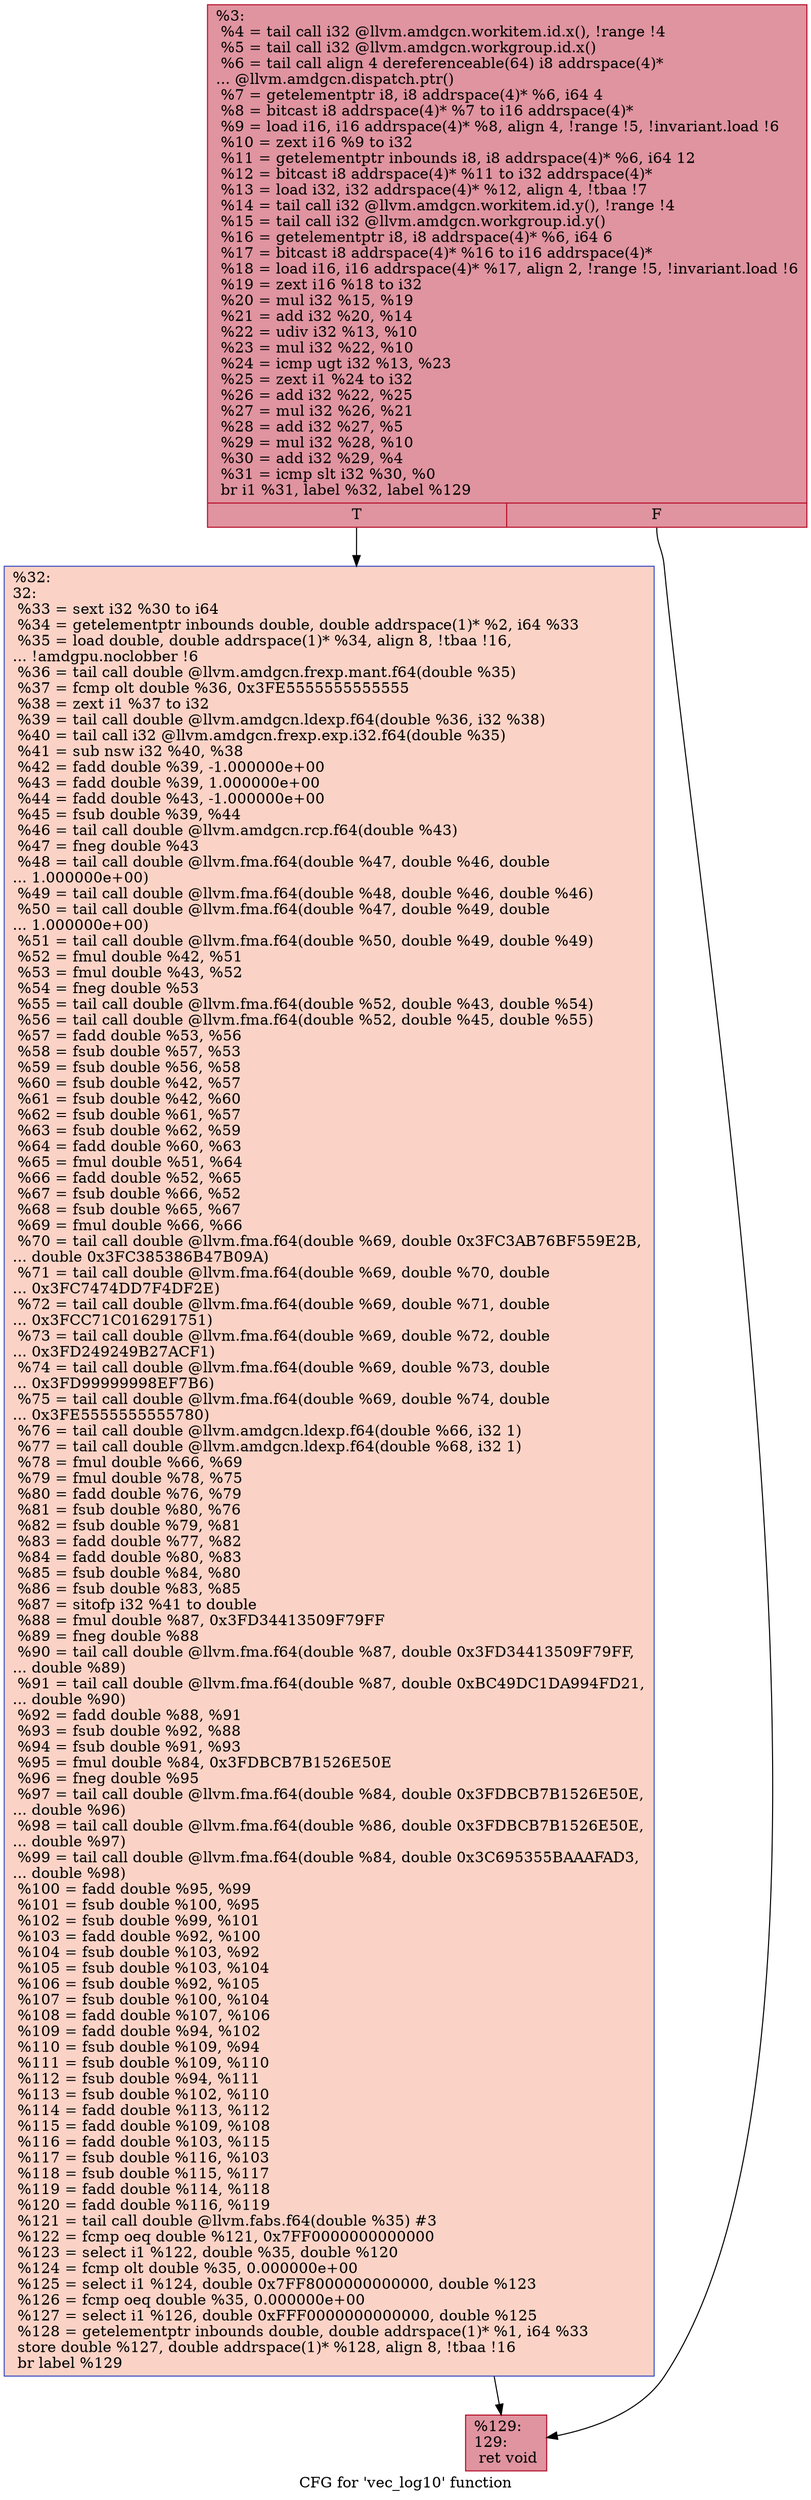 digraph "CFG for 'vec_log10' function" {
	label="CFG for 'vec_log10' function";

	Node0x4e379c0 [shape=record,color="#b70d28ff", style=filled, fillcolor="#b70d2870",label="{%3:\l  %4 = tail call i32 @llvm.amdgcn.workitem.id.x(), !range !4\l  %5 = tail call i32 @llvm.amdgcn.workgroup.id.x()\l  %6 = tail call align 4 dereferenceable(64) i8 addrspace(4)*\l... @llvm.amdgcn.dispatch.ptr()\l  %7 = getelementptr i8, i8 addrspace(4)* %6, i64 4\l  %8 = bitcast i8 addrspace(4)* %7 to i16 addrspace(4)*\l  %9 = load i16, i16 addrspace(4)* %8, align 4, !range !5, !invariant.load !6\l  %10 = zext i16 %9 to i32\l  %11 = getelementptr inbounds i8, i8 addrspace(4)* %6, i64 12\l  %12 = bitcast i8 addrspace(4)* %11 to i32 addrspace(4)*\l  %13 = load i32, i32 addrspace(4)* %12, align 4, !tbaa !7\l  %14 = tail call i32 @llvm.amdgcn.workitem.id.y(), !range !4\l  %15 = tail call i32 @llvm.amdgcn.workgroup.id.y()\l  %16 = getelementptr i8, i8 addrspace(4)* %6, i64 6\l  %17 = bitcast i8 addrspace(4)* %16 to i16 addrspace(4)*\l  %18 = load i16, i16 addrspace(4)* %17, align 2, !range !5, !invariant.load !6\l  %19 = zext i16 %18 to i32\l  %20 = mul i32 %15, %19\l  %21 = add i32 %20, %14\l  %22 = udiv i32 %13, %10\l  %23 = mul i32 %22, %10\l  %24 = icmp ugt i32 %13, %23\l  %25 = zext i1 %24 to i32\l  %26 = add i32 %22, %25\l  %27 = mul i32 %26, %21\l  %28 = add i32 %27, %5\l  %29 = mul i32 %28, %10\l  %30 = add i32 %29, %4\l  %31 = icmp slt i32 %30, %0\l  br i1 %31, label %32, label %129\l|{<s0>T|<s1>F}}"];
	Node0x4e379c0:s0 -> Node0x4e3ba00;
	Node0x4e379c0:s1 -> Node0x4e3ba90;
	Node0x4e3ba00 [shape=record,color="#3d50c3ff", style=filled, fillcolor="#f59c7d70",label="{%32:\l32:                                               \l  %33 = sext i32 %30 to i64\l  %34 = getelementptr inbounds double, double addrspace(1)* %2, i64 %33\l  %35 = load double, double addrspace(1)* %34, align 8, !tbaa !16,\l... !amdgpu.noclobber !6\l  %36 = tail call double @llvm.amdgcn.frexp.mant.f64(double %35)\l  %37 = fcmp olt double %36, 0x3FE5555555555555\l  %38 = zext i1 %37 to i32\l  %39 = tail call double @llvm.amdgcn.ldexp.f64(double %36, i32 %38)\l  %40 = tail call i32 @llvm.amdgcn.frexp.exp.i32.f64(double %35)\l  %41 = sub nsw i32 %40, %38\l  %42 = fadd double %39, -1.000000e+00\l  %43 = fadd double %39, 1.000000e+00\l  %44 = fadd double %43, -1.000000e+00\l  %45 = fsub double %39, %44\l  %46 = tail call double @llvm.amdgcn.rcp.f64(double %43)\l  %47 = fneg double %43\l  %48 = tail call double @llvm.fma.f64(double %47, double %46, double\l... 1.000000e+00)\l  %49 = tail call double @llvm.fma.f64(double %48, double %46, double %46)\l  %50 = tail call double @llvm.fma.f64(double %47, double %49, double\l... 1.000000e+00)\l  %51 = tail call double @llvm.fma.f64(double %50, double %49, double %49)\l  %52 = fmul double %42, %51\l  %53 = fmul double %43, %52\l  %54 = fneg double %53\l  %55 = tail call double @llvm.fma.f64(double %52, double %43, double %54)\l  %56 = tail call double @llvm.fma.f64(double %52, double %45, double %55)\l  %57 = fadd double %53, %56\l  %58 = fsub double %57, %53\l  %59 = fsub double %56, %58\l  %60 = fsub double %42, %57\l  %61 = fsub double %42, %60\l  %62 = fsub double %61, %57\l  %63 = fsub double %62, %59\l  %64 = fadd double %60, %63\l  %65 = fmul double %51, %64\l  %66 = fadd double %52, %65\l  %67 = fsub double %66, %52\l  %68 = fsub double %65, %67\l  %69 = fmul double %66, %66\l  %70 = tail call double @llvm.fma.f64(double %69, double 0x3FC3AB76BF559E2B,\l... double 0x3FC385386B47B09A)\l  %71 = tail call double @llvm.fma.f64(double %69, double %70, double\l... 0x3FC7474DD7F4DF2E)\l  %72 = tail call double @llvm.fma.f64(double %69, double %71, double\l... 0x3FCC71C016291751)\l  %73 = tail call double @llvm.fma.f64(double %69, double %72, double\l... 0x3FD249249B27ACF1)\l  %74 = tail call double @llvm.fma.f64(double %69, double %73, double\l... 0x3FD99999998EF7B6)\l  %75 = tail call double @llvm.fma.f64(double %69, double %74, double\l... 0x3FE5555555555780)\l  %76 = tail call double @llvm.amdgcn.ldexp.f64(double %66, i32 1)\l  %77 = tail call double @llvm.amdgcn.ldexp.f64(double %68, i32 1)\l  %78 = fmul double %66, %69\l  %79 = fmul double %78, %75\l  %80 = fadd double %76, %79\l  %81 = fsub double %80, %76\l  %82 = fsub double %79, %81\l  %83 = fadd double %77, %82\l  %84 = fadd double %80, %83\l  %85 = fsub double %84, %80\l  %86 = fsub double %83, %85\l  %87 = sitofp i32 %41 to double\l  %88 = fmul double %87, 0x3FD34413509F79FF\l  %89 = fneg double %88\l  %90 = tail call double @llvm.fma.f64(double %87, double 0x3FD34413509F79FF,\l... double %89)\l  %91 = tail call double @llvm.fma.f64(double %87, double 0xBC49DC1DA994FD21,\l... double %90)\l  %92 = fadd double %88, %91\l  %93 = fsub double %92, %88\l  %94 = fsub double %91, %93\l  %95 = fmul double %84, 0x3FDBCB7B1526E50E\l  %96 = fneg double %95\l  %97 = tail call double @llvm.fma.f64(double %84, double 0x3FDBCB7B1526E50E,\l... double %96)\l  %98 = tail call double @llvm.fma.f64(double %86, double 0x3FDBCB7B1526E50E,\l... double %97)\l  %99 = tail call double @llvm.fma.f64(double %84, double 0x3C695355BAAAFAD3,\l... double %98)\l  %100 = fadd double %95, %99\l  %101 = fsub double %100, %95\l  %102 = fsub double %99, %101\l  %103 = fadd double %92, %100\l  %104 = fsub double %103, %92\l  %105 = fsub double %103, %104\l  %106 = fsub double %92, %105\l  %107 = fsub double %100, %104\l  %108 = fadd double %107, %106\l  %109 = fadd double %94, %102\l  %110 = fsub double %109, %94\l  %111 = fsub double %109, %110\l  %112 = fsub double %94, %111\l  %113 = fsub double %102, %110\l  %114 = fadd double %113, %112\l  %115 = fadd double %109, %108\l  %116 = fadd double %103, %115\l  %117 = fsub double %116, %103\l  %118 = fsub double %115, %117\l  %119 = fadd double %114, %118\l  %120 = fadd double %116, %119\l  %121 = tail call double @llvm.fabs.f64(double %35) #3\l  %122 = fcmp oeq double %121, 0x7FF0000000000000\l  %123 = select i1 %122, double %35, double %120\l  %124 = fcmp olt double %35, 0.000000e+00\l  %125 = select i1 %124, double 0x7FF8000000000000, double %123\l  %126 = fcmp oeq double %35, 0.000000e+00\l  %127 = select i1 %126, double 0xFFF0000000000000, double %125\l  %128 = getelementptr inbounds double, double addrspace(1)* %1, i64 %33\l  store double %127, double addrspace(1)* %128, align 8, !tbaa !16\l  br label %129\l}"];
	Node0x4e3ba00 -> Node0x4e3ba90;
	Node0x4e3ba90 [shape=record,color="#b70d28ff", style=filled, fillcolor="#b70d2870",label="{%129:\l129:                                              \l  ret void\l}"];
}
